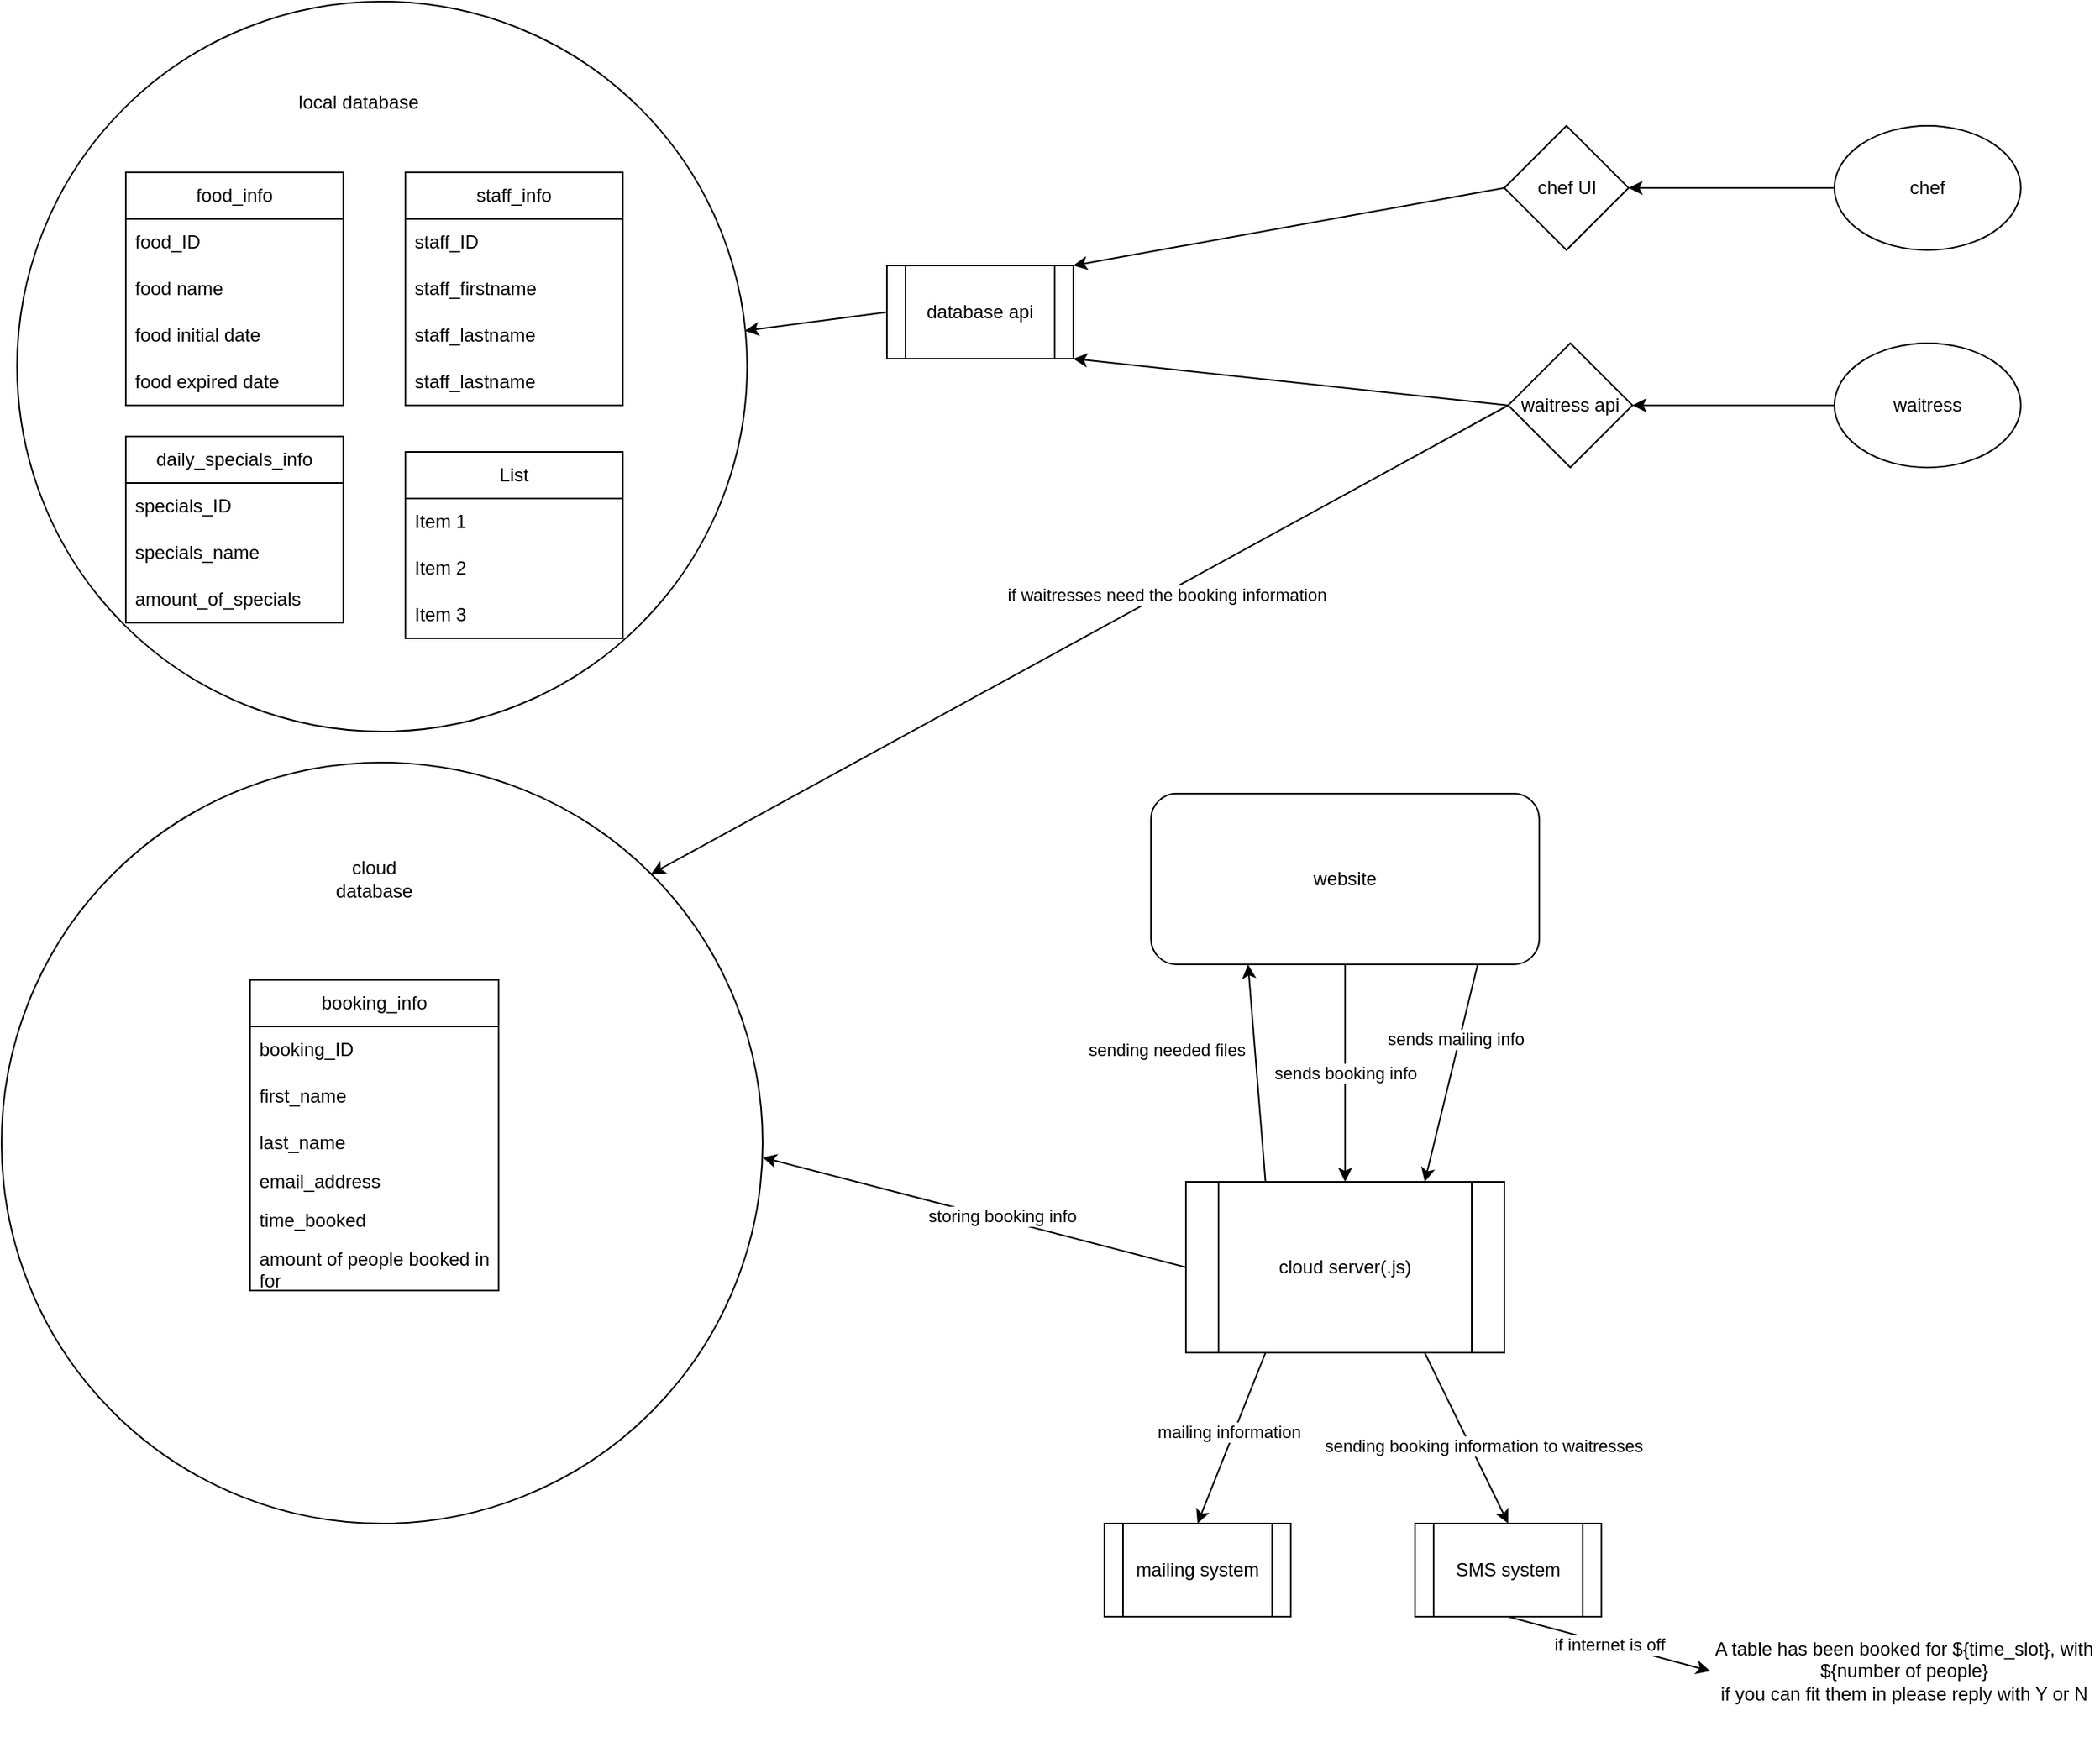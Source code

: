 <mxfile version="21.0.6" type="device"><diagram id="C5RBs43oDa-KdzZeNtuy" name="Page-1"><mxGraphModel dx="3149" dy="1277" grid="1" gridSize="10" guides="1" tooltips="1" connect="1" arrows="1" fold="1" page="1" pageScale="1" pageWidth="827" pageHeight="1169" math="0" shadow="0"><root><mxCell id="WIyWlLk6GJQsqaUBKTNV-0"/><mxCell id="WIyWlLk6GJQsqaUBKTNV-1" parent="WIyWlLk6GJQsqaUBKTNV-0"/><mxCell id="PIj8Yzg831zcHB6aFZkI-67" value="" style="ellipse;whiteSpace=wrap;html=1;aspect=fixed;" vertex="1" parent="WIyWlLk6GJQsqaUBKTNV-1"><mxGeometry x="-540" y="490" width="490" height="490" as="geometry"/></mxCell><mxCell id="WIyWlLk6GJQsqaUBKTNV-3" value="website" style="rounded=1;whiteSpace=wrap;html=1;fontSize=12;glass=0;strokeWidth=1;shadow=0;" parent="WIyWlLk6GJQsqaUBKTNV-1" vertex="1"><mxGeometry x="200" y="510" width="250" height="110" as="geometry"/></mxCell><mxCell id="PIj8Yzg831zcHB6aFZkI-3" value="cloud server(.js)" style="shape=process;whiteSpace=wrap;html=1;backgroundOutline=1;" vertex="1" parent="WIyWlLk6GJQsqaUBKTNV-1"><mxGeometry x="222.5" y="760" width="205" height="110" as="geometry"/></mxCell><mxCell id="PIj8Yzg831zcHB6aFZkI-5" value="mailing system" style="shape=process;whiteSpace=wrap;html=1;backgroundOutline=1;" vertex="1" parent="WIyWlLk6GJQsqaUBKTNV-1"><mxGeometry x="170" y="980" width="120" height="60" as="geometry"/></mxCell><mxCell id="PIj8Yzg831zcHB6aFZkI-17" value="SMS system" style="shape=process;whiteSpace=wrap;html=1;backgroundOutline=1;" vertex="1" parent="WIyWlLk6GJQsqaUBKTNV-1"><mxGeometry x="370" y="980" width="120" height="60" as="geometry"/></mxCell><mxCell id="PIj8Yzg831zcHB6aFZkI-20" value="A table has been booked for ${time_slot}, with ${number of people}&lt;br&gt;if you can fit them in please reply with Y or N" style="text;html=1;strokeColor=none;fillColor=none;align=center;verticalAlign=middle;whiteSpace=wrap;rounded=0;" vertex="1" parent="WIyWlLk6GJQsqaUBKTNV-1"><mxGeometry x="560" y="1020" width="250" height="110" as="geometry"/></mxCell><mxCell id="PIj8Yzg831zcHB6aFZkI-28" value="chef" style="ellipse;whiteSpace=wrap;html=1;" vertex="1" parent="WIyWlLk6GJQsqaUBKTNV-1"><mxGeometry x="640" y="80" width="120" height="80" as="geometry"/></mxCell><mxCell id="PIj8Yzg831zcHB6aFZkI-50" value="" style="ellipse;whiteSpace=wrap;html=1;aspect=fixed;movable=1;resizable=1;rotatable=1;deletable=1;editable=1;locked=0;connectable=1;" vertex="1" parent="WIyWlLk6GJQsqaUBKTNV-1"><mxGeometry x="-530" width="470" height="470" as="geometry"/></mxCell><mxCell id="PIj8Yzg831zcHB6aFZkI-29" value="waitress" style="ellipse;whiteSpace=wrap;html=1;" vertex="1" parent="WIyWlLk6GJQsqaUBKTNV-1"><mxGeometry x="640" y="220" width="120" height="80" as="geometry"/></mxCell><mxCell id="PIj8Yzg831zcHB6aFZkI-30" value="food_info" style="swimlane;fontStyle=0;childLayout=stackLayout;horizontal=1;startSize=30;horizontalStack=0;resizeParent=1;resizeParentMax=0;resizeLast=0;collapsible=1;marginBottom=0;whiteSpace=wrap;html=1;" vertex="1" parent="WIyWlLk6GJQsqaUBKTNV-1"><mxGeometry x="-460" y="110" width="140" height="150" as="geometry"/></mxCell><mxCell id="PIj8Yzg831zcHB6aFZkI-31" value="food_ID" style="text;strokeColor=none;fillColor=none;align=left;verticalAlign=middle;spacingLeft=4;spacingRight=4;overflow=hidden;points=[[0,0.5],[1,0.5]];portConstraint=eastwest;rotatable=0;whiteSpace=wrap;html=1;" vertex="1" parent="PIj8Yzg831zcHB6aFZkI-30"><mxGeometry y="30" width="140" height="30" as="geometry"/></mxCell><mxCell id="PIj8Yzg831zcHB6aFZkI-32" value="food name" style="text;strokeColor=none;fillColor=none;align=left;verticalAlign=middle;spacingLeft=4;spacingRight=4;overflow=hidden;points=[[0,0.5],[1,0.5]];portConstraint=eastwest;rotatable=0;whiteSpace=wrap;html=1;" vertex="1" parent="PIj8Yzg831zcHB6aFZkI-30"><mxGeometry y="60" width="140" height="30" as="geometry"/></mxCell><mxCell id="PIj8Yzg831zcHB6aFZkI-33" value="food initial date" style="text;strokeColor=none;fillColor=none;align=left;verticalAlign=middle;spacingLeft=4;spacingRight=4;overflow=hidden;points=[[0,0.5],[1,0.5]];portConstraint=eastwest;rotatable=0;whiteSpace=wrap;html=1;" vertex="1" parent="PIj8Yzg831zcHB6aFZkI-30"><mxGeometry y="90" width="140" height="30" as="geometry"/></mxCell><mxCell id="PIj8Yzg831zcHB6aFZkI-34" value="food expired date" style="text;strokeColor=none;fillColor=none;align=left;verticalAlign=middle;spacingLeft=4;spacingRight=4;overflow=hidden;points=[[0,0.5],[1,0.5]];portConstraint=eastwest;rotatable=0;whiteSpace=wrap;html=1;" vertex="1" parent="PIj8Yzg831zcHB6aFZkI-30"><mxGeometry y="120" width="140" height="30" as="geometry"/></mxCell><mxCell id="PIj8Yzg831zcHB6aFZkI-35" value="staff_info" style="swimlane;fontStyle=0;childLayout=stackLayout;horizontal=1;startSize=30;horizontalStack=0;resizeParent=1;resizeParentMax=0;resizeLast=0;collapsible=1;marginBottom=0;whiteSpace=wrap;html=1;" vertex="1" parent="WIyWlLk6GJQsqaUBKTNV-1"><mxGeometry x="-280" y="110" width="140" height="150" as="geometry"/></mxCell><mxCell id="PIj8Yzg831zcHB6aFZkI-36" value="staff_ID" style="text;strokeColor=none;fillColor=none;align=left;verticalAlign=middle;spacingLeft=4;spacingRight=4;overflow=hidden;points=[[0,0.5],[1,0.5]];portConstraint=eastwest;rotatable=0;whiteSpace=wrap;html=1;" vertex="1" parent="PIj8Yzg831zcHB6aFZkI-35"><mxGeometry y="30" width="140" height="30" as="geometry"/></mxCell><mxCell id="PIj8Yzg831zcHB6aFZkI-37" value="staff_firstname" style="text;strokeColor=none;fillColor=none;align=left;verticalAlign=middle;spacingLeft=4;spacingRight=4;overflow=hidden;points=[[0,0.5],[1,0.5]];portConstraint=eastwest;rotatable=0;whiteSpace=wrap;html=1;" vertex="1" parent="PIj8Yzg831zcHB6aFZkI-35"><mxGeometry y="60" width="140" height="30" as="geometry"/></mxCell><mxCell id="PIj8Yzg831zcHB6aFZkI-38" value="staff_lastname" style="text;strokeColor=none;fillColor=none;align=left;verticalAlign=middle;spacingLeft=4;spacingRight=4;overflow=hidden;points=[[0,0.5],[1,0.5]];portConstraint=eastwest;rotatable=0;whiteSpace=wrap;html=1;" vertex="1" parent="PIj8Yzg831zcHB6aFZkI-35"><mxGeometry y="90" width="140" height="30" as="geometry"/></mxCell><mxCell id="PIj8Yzg831zcHB6aFZkI-40" value="staff_lastname" style="text;strokeColor=none;fillColor=none;align=left;verticalAlign=middle;spacingLeft=4;spacingRight=4;overflow=hidden;points=[[0,0.5],[1,0.5]];portConstraint=eastwest;rotatable=0;whiteSpace=wrap;html=1;" vertex="1" parent="PIj8Yzg831zcHB6aFZkI-35"><mxGeometry y="120" width="140" height="30" as="geometry"/></mxCell><mxCell id="PIj8Yzg831zcHB6aFZkI-39" value="local database" style="text;html=1;strokeColor=none;fillColor=none;align=center;verticalAlign=middle;whiteSpace=wrap;rounded=0;" vertex="1" parent="WIyWlLk6GJQsqaUBKTNV-1"><mxGeometry x="-365" y="50" width="110" height="30" as="geometry"/></mxCell><mxCell id="PIj8Yzg831zcHB6aFZkI-41" value="daily_specials_info" style="swimlane;fontStyle=0;childLayout=stackLayout;horizontal=1;startSize=30;horizontalStack=0;resizeParent=1;resizeParentMax=0;resizeLast=0;collapsible=1;marginBottom=0;whiteSpace=wrap;html=1;" vertex="1" parent="WIyWlLk6GJQsqaUBKTNV-1"><mxGeometry x="-460" y="280" width="140" height="120" as="geometry"/></mxCell><mxCell id="PIj8Yzg831zcHB6aFZkI-42" value="specials_ID" style="text;strokeColor=none;fillColor=none;align=left;verticalAlign=middle;spacingLeft=4;spacingRight=4;overflow=hidden;points=[[0,0.5],[1,0.5]];portConstraint=eastwest;rotatable=0;whiteSpace=wrap;html=1;" vertex="1" parent="PIj8Yzg831zcHB6aFZkI-41"><mxGeometry y="30" width="140" height="30" as="geometry"/></mxCell><mxCell id="PIj8Yzg831zcHB6aFZkI-43" value="specials_name" style="text;strokeColor=none;fillColor=none;align=left;verticalAlign=middle;spacingLeft=4;spacingRight=4;overflow=hidden;points=[[0,0.5],[1,0.5]];portConstraint=eastwest;rotatable=0;whiteSpace=wrap;html=1;" vertex="1" parent="PIj8Yzg831zcHB6aFZkI-41"><mxGeometry y="60" width="140" height="30" as="geometry"/></mxCell><mxCell id="PIj8Yzg831zcHB6aFZkI-44" value="amount_of_specials" style="text;strokeColor=none;fillColor=none;align=left;verticalAlign=middle;spacingLeft=4;spacingRight=4;overflow=hidden;points=[[0,0.5],[1,0.5]];portConstraint=eastwest;rotatable=0;whiteSpace=wrap;html=1;" vertex="1" parent="PIj8Yzg831zcHB6aFZkI-41"><mxGeometry y="90" width="140" height="30" as="geometry"/></mxCell><mxCell id="PIj8Yzg831zcHB6aFZkI-46" value="List" style="swimlane;fontStyle=0;childLayout=stackLayout;horizontal=1;startSize=30;horizontalStack=0;resizeParent=1;resizeParentMax=0;resizeLast=0;collapsible=1;marginBottom=0;whiteSpace=wrap;html=1;" vertex="1" parent="WIyWlLk6GJQsqaUBKTNV-1"><mxGeometry x="-280" y="290" width="140" height="120" as="geometry"/></mxCell><mxCell id="PIj8Yzg831zcHB6aFZkI-47" value="Item 1" style="text;strokeColor=none;fillColor=none;align=left;verticalAlign=middle;spacingLeft=4;spacingRight=4;overflow=hidden;points=[[0,0.5],[1,0.5]];portConstraint=eastwest;rotatable=0;whiteSpace=wrap;html=1;" vertex="1" parent="PIj8Yzg831zcHB6aFZkI-46"><mxGeometry y="30" width="140" height="30" as="geometry"/></mxCell><mxCell id="PIj8Yzg831zcHB6aFZkI-48" value="Item 2" style="text;strokeColor=none;fillColor=none;align=left;verticalAlign=middle;spacingLeft=4;spacingRight=4;overflow=hidden;points=[[0,0.5],[1,0.5]];portConstraint=eastwest;rotatable=0;whiteSpace=wrap;html=1;" vertex="1" parent="PIj8Yzg831zcHB6aFZkI-46"><mxGeometry y="60" width="140" height="30" as="geometry"/></mxCell><mxCell id="PIj8Yzg831zcHB6aFZkI-49" value="Item 3" style="text;strokeColor=none;fillColor=none;align=left;verticalAlign=middle;spacingLeft=4;spacingRight=4;overflow=hidden;points=[[0,0.5],[1,0.5]];portConstraint=eastwest;rotatable=0;whiteSpace=wrap;html=1;" vertex="1" parent="PIj8Yzg831zcHB6aFZkI-46"><mxGeometry y="90" width="140" height="30" as="geometry"/></mxCell><mxCell id="PIj8Yzg831zcHB6aFZkI-51" value="database api" style="shape=process;whiteSpace=wrap;html=1;backgroundOutline=1;" vertex="1" parent="WIyWlLk6GJQsqaUBKTNV-1"><mxGeometry x="30" y="170" width="120" height="60" as="geometry"/></mxCell><mxCell id="PIj8Yzg831zcHB6aFZkI-55" value="chef UI" style="rhombus;whiteSpace=wrap;html=1;" vertex="1" parent="WIyWlLk6GJQsqaUBKTNV-1"><mxGeometry x="427.5" y="80" width="80" height="80" as="geometry"/></mxCell><mxCell id="PIj8Yzg831zcHB6aFZkI-8" value="booking_info" style="swimlane;fontStyle=0;childLayout=stackLayout;horizontal=1;startSize=30;horizontalStack=0;resizeParent=1;resizeParentMax=0;resizeLast=0;collapsible=1;marginBottom=0;whiteSpace=wrap;html=1;" vertex="1" parent="WIyWlLk6GJQsqaUBKTNV-1"><mxGeometry x="-380" y="630" width="160" height="200" as="geometry"/></mxCell><mxCell id="PIj8Yzg831zcHB6aFZkI-9" value="booking_ID" style="text;strokeColor=none;fillColor=none;align=left;verticalAlign=middle;spacingLeft=4;spacingRight=4;overflow=hidden;points=[[0,0.5],[1,0.5]];portConstraint=eastwest;rotatable=0;whiteSpace=wrap;html=1;" vertex="1" parent="PIj8Yzg831zcHB6aFZkI-8"><mxGeometry y="30" width="160" height="30" as="geometry"/></mxCell><mxCell id="PIj8Yzg831zcHB6aFZkI-10" value="first_name" style="text;strokeColor=none;fillColor=none;align=left;verticalAlign=middle;spacingLeft=4;spacingRight=4;overflow=hidden;points=[[0,0.5],[1,0.5]];portConstraint=eastwest;rotatable=0;whiteSpace=wrap;html=1;" vertex="1" parent="PIj8Yzg831zcHB6aFZkI-8"><mxGeometry y="60" width="160" height="30" as="geometry"/></mxCell><mxCell id="PIj8Yzg831zcHB6aFZkI-13" value="last_name" style="text;strokeColor=none;fillColor=none;align=left;verticalAlign=middle;spacingLeft=4;spacingRight=4;overflow=hidden;points=[[0,0.5],[1,0.5]];portConstraint=eastwest;rotatable=0;whiteSpace=wrap;html=1;" vertex="1" parent="PIj8Yzg831zcHB6aFZkI-8"><mxGeometry y="90" width="160" height="30" as="geometry"/></mxCell><mxCell id="PIj8Yzg831zcHB6aFZkI-11" value="email_address" style="text;strokeColor=none;fillColor=none;align=left;verticalAlign=middle;spacingLeft=4;spacingRight=4;overflow=hidden;points=[[0,0.5],[1,0.5]];portConstraint=eastwest;rotatable=0;whiteSpace=wrap;html=1;" vertex="1" parent="PIj8Yzg831zcHB6aFZkI-8"><mxGeometry y="120" width="160" height="20" as="geometry"/></mxCell><mxCell id="PIj8Yzg831zcHB6aFZkI-14" value="time_booked" style="text;strokeColor=none;fillColor=none;align=left;verticalAlign=middle;spacingLeft=4;spacingRight=4;overflow=hidden;points=[[0,0.5],[1,0.5]];portConstraint=eastwest;rotatable=0;whiteSpace=wrap;html=1;" vertex="1" parent="PIj8Yzg831zcHB6aFZkI-8"><mxGeometry y="140" width="160" height="30" as="geometry"/></mxCell><mxCell id="PIj8Yzg831zcHB6aFZkI-15" value="amount of people booked in for" style="text;strokeColor=none;fillColor=none;align=left;verticalAlign=middle;spacingLeft=4;spacingRight=4;overflow=hidden;points=[[0,0.5],[1,0.5]];portConstraint=eastwest;rotatable=0;whiteSpace=wrap;html=1;" vertex="1" parent="PIj8Yzg831zcHB6aFZkI-8"><mxGeometry y="170" width="160" height="30" as="geometry"/></mxCell><mxCell id="PIj8Yzg831zcHB6aFZkI-68" value="cloud database" style="text;html=1;strokeColor=none;fillColor=none;align=center;verticalAlign=middle;whiteSpace=wrap;rounded=0;" vertex="1" parent="WIyWlLk6GJQsqaUBKTNV-1"><mxGeometry x="-330" y="550" width="60" height="30" as="geometry"/></mxCell><mxCell id="PIj8Yzg831zcHB6aFZkI-70" value="" style="endArrow=classic;html=1;rounded=0;exitX=0.25;exitY=0;exitDx=0;exitDy=0;entryX=0.25;entryY=1;entryDx=0;entryDy=0;" edge="1" parent="WIyWlLk6GJQsqaUBKTNV-1" source="PIj8Yzg831zcHB6aFZkI-3" target="WIyWlLk6GJQsqaUBKTNV-3"><mxGeometry width="50" height="50" relative="1" as="geometry"><mxPoint x="240" y="690" as="sourcePoint"/><mxPoint x="290" y="640" as="targetPoint"/></mxGeometry></mxCell><mxCell id="PIj8Yzg831zcHB6aFZkI-73" value="sending needed files" style="edgeLabel;html=1;align=center;verticalAlign=middle;resizable=0;points=[];" vertex="1" connectable="0" parent="PIj8Yzg831zcHB6aFZkI-70"><mxGeometry x="0.24" y="-1" relative="1" as="geometry"><mxPoint x="-58" y="2" as="offset"/></mxGeometry></mxCell><mxCell id="PIj8Yzg831zcHB6aFZkI-71" value="sends booking info" style="endArrow=classic;html=1;rounded=0;exitX=0.5;exitY=1;exitDx=0;exitDy=0;entryX=0.5;entryY=0;entryDx=0;entryDy=0;" edge="1" parent="WIyWlLk6GJQsqaUBKTNV-1" source="WIyWlLk6GJQsqaUBKTNV-3" target="PIj8Yzg831zcHB6aFZkI-3"><mxGeometry width="50" height="50" relative="1" as="geometry"><mxPoint x="-20" y="700" as="sourcePoint"/><mxPoint x="30" y="650" as="targetPoint"/></mxGeometry></mxCell><mxCell id="PIj8Yzg831zcHB6aFZkI-72" value="" style="endArrow=classic;html=1;rounded=0;exitX=0.841;exitY=1.003;exitDx=0;exitDy=0;exitPerimeter=0;entryX=0.75;entryY=0;entryDx=0;entryDy=0;" edge="1" parent="WIyWlLk6GJQsqaUBKTNV-1" source="WIyWlLk6GJQsqaUBKTNV-3" target="PIj8Yzg831zcHB6aFZkI-3"><mxGeometry width="50" height="50" relative="1" as="geometry"><mxPoint x="-60" y="670" as="sourcePoint"/><mxPoint x="-10" y="620" as="targetPoint"/></mxGeometry></mxCell><mxCell id="PIj8Yzg831zcHB6aFZkI-74" value="sends mailing info" style="edgeLabel;html=1;align=center;verticalAlign=middle;resizable=0;points=[];" vertex="1" connectable="0" parent="PIj8Yzg831zcHB6aFZkI-72"><mxGeometry x="-0.305" y="-3" relative="1" as="geometry"><mxPoint as="offset"/></mxGeometry></mxCell><mxCell id="PIj8Yzg831zcHB6aFZkI-75" value="" style="endArrow=classic;html=1;rounded=0;entryX=1;entryY=0.519;entryDx=0;entryDy=0;entryPerimeter=0;exitX=0;exitY=0.5;exitDx=0;exitDy=0;" edge="1" parent="WIyWlLk6GJQsqaUBKTNV-1" source="PIj8Yzg831zcHB6aFZkI-3" target="PIj8Yzg831zcHB6aFZkI-67"><mxGeometry width="50" height="50" relative="1" as="geometry"><mxPoint x="170" y="840" as="sourcePoint"/><mxPoint x="140" y="780" as="targetPoint"/></mxGeometry></mxCell><mxCell id="PIj8Yzg831zcHB6aFZkI-76" value="storing booking info" style="edgeLabel;html=1;align=center;verticalAlign=middle;resizable=0;points=[];" vertex="1" connectable="0" parent="PIj8Yzg831zcHB6aFZkI-75"><mxGeometry x="-0.126" y="-2" relative="1" as="geometry"><mxPoint as="offset"/></mxGeometry></mxCell><mxCell id="PIj8Yzg831zcHB6aFZkI-77" value="" style="endArrow=classic;html=1;rounded=0;exitX=0.75;exitY=1;exitDx=0;exitDy=0;entryX=0.5;entryY=0;entryDx=0;entryDy=0;" edge="1" parent="WIyWlLk6GJQsqaUBKTNV-1" source="PIj8Yzg831zcHB6aFZkI-3" target="PIj8Yzg831zcHB6aFZkI-17"><mxGeometry width="50" height="50" relative="1" as="geometry"><mxPoint x="130" y="930" as="sourcePoint"/><mxPoint x="180" y="880" as="targetPoint"/></mxGeometry></mxCell><mxCell id="PIj8Yzg831zcHB6aFZkI-80" value="sending booking information to waitresses" style="edgeLabel;html=1;align=center;verticalAlign=middle;resizable=0;points=[];" vertex="1" connectable="0" parent="PIj8Yzg831zcHB6aFZkI-77"><mxGeometry x="-0.155" y="3" relative="1" as="geometry"><mxPoint x="12" y="15" as="offset"/></mxGeometry></mxCell><mxCell id="PIj8Yzg831zcHB6aFZkI-78" value="" style="endArrow=classic;html=1;rounded=0;exitX=0.25;exitY=1;exitDx=0;exitDy=0;entryX=0.5;entryY=0;entryDx=0;entryDy=0;" edge="1" parent="WIyWlLk6GJQsqaUBKTNV-1" source="PIj8Yzg831zcHB6aFZkI-3" target="PIj8Yzg831zcHB6aFZkI-5"><mxGeometry width="50" height="50" relative="1" as="geometry"><mxPoint x="80" y="920" as="sourcePoint"/><mxPoint x="130" y="870" as="targetPoint"/></mxGeometry></mxCell><mxCell id="PIj8Yzg831zcHB6aFZkI-79" value="mailing information" style="edgeLabel;html=1;align=center;verticalAlign=middle;resizable=0;points=[];" vertex="1" connectable="0" parent="PIj8Yzg831zcHB6aFZkI-78"><mxGeometry x="-0.421" y="-2" relative="1" as="geometry"><mxPoint x="-9" y="19" as="offset"/></mxGeometry></mxCell><mxCell id="PIj8Yzg831zcHB6aFZkI-81" value="if internet is off" style="endArrow=classic;html=1;rounded=0;exitX=0.5;exitY=1;exitDx=0;exitDy=0;entryX=0;entryY=0.5;entryDx=0;entryDy=0;" edge="1" parent="WIyWlLk6GJQsqaUBKTNV-1" source="PIj8Yzg831zcHB6aFZkI-17" target="PIj8Yzg831zcHB6aFZkI-20"><mxGeometry width="50" height="50" relative="1" as="geometry"><mxPoint x="440" y="1120" as="sourcePoint"/><mxPoint x="490" y="1070" as="targetPoint"/></mxGeometry></mxCell><mxCell id="PIj8Yzg831zcHB6aFZkI-82" value="waitress api" style="rhombus;whiteSpace=wrap;html=1;" vertex="1" parent="WIyWlLk6GJQsqaUBKTNV-1"><mxGeometry x="430" y="220" width="80" height="80" as="geometry"/></mxCell><mxCell id="PIj8Yzg831zcHB6aFZkI-83" value="" style="endArrow=classic;html=1;rounded=0;exitX=0;exitY=0.5;exitDx=0;exitDy=0;entryX=1;entryY=0;entryDx=0;entryDy=0;" edge="1" parent="WIyWlLk6GJQsqaUBKTNV-1" source="PIj8Yzg831zcHB6aFZkI-82" target="PIj8Yzg831zcHB6aFZkI-67"><mxGeometry width="50" height="50" relative="1" as="geometry"><mxPoint x="230" y="330" as="sourcePoint"/><mxPoint x="280" y="280" as="targetPoint"/></mxGeometry></mxCell><mxCell id="PIj8Yzg831zcHB6aFZkI-84" value="if waitresses need the booking information" style="edgeLabel;html=1;align=center;verticalAlign=middle;resizable=0;points=[];" vertex="1" connectable="0" parent="PIj8Yzg831zcHB6aFZkI-83"><mxGeometry x="-0.199" y="1" relative="1" as="geometry"><mxPoint as="offset"/></mxGeometry></mxCell><mxCell id="PIj8Yzg831zcHB6aFZkI-85" value="" style="endArrow=classic;html=1;rounded=0;exitX=0;exitY=0.5;exitDx=0;exitDy=0;entryX=1;entryY=0.5;entryDx=0;entryDy=0;" edge="1" parent="WIyWlLk6GJQsqaUBKTNV-1" source="PIj8Yzg831zcHB6aFZkI-28" target="PIj8Yzg831zcHB6aFZkI-55"><mxGeometry width="50" height="50" relative="1" as="geometry"><mxPoint x="580" y="140" as="sourcePoint"/><mxPoint x="630" y="90" as="targetPoint"/></mxGeometry></mxCell><mxCell id="PIj8Yzg831zcHB6aFZkI-86" value="" style="endArrow=classic;html=1;rounded=0;exitX=0;exitY=0.5;exitDx=0;exitDy=0;entryX=1;entryY=0.5;entryDx=0;entryDy=0;" edge="1" parent="WIyWlLk6GJQsqaUBKTNV-1" source="PIj8Yzg831zcHB6aFZkI-29" target="PIj8Yzg831zcHB6aFZkI-82"><mxGeometry width="50" height="50" relative="1" as="geometry"><mxPoint x="570" y="370" as="sourcePoint"/><mxPoint x="620" y="320" as="targetPoint"/></mxGeometry></mxCell><mxCell id="PIj8Yzg831zcHB6aFZkI-87" value="" style="endArrow=classic;html=1;rounded=0;exitX=0;exitY=0.5;exitDx=0;exitDy=0;entryX=1;entryY=0;entryDx=0;entryDy=0;" edge="1" parent="WIyWlLk6GJQsqaUBKTNV-1" source="PIj8Yzg831zcHB6aFZkI-55" target="PIj8Yzg831zcHB6aFZkI-51"><mxGeometry width="50" height="50" relative="1" as="geometry"><mxPoint x="310" y="130" as="sourcePoint"/><mxPoint x="360" y="80" as="targetPoint"/></mxGeometry></mxCell><mxCell id="PIj8Yzg831zcHB6aFZkI-88" value="" style="endArrow=classic;html=1;rounded=0;exitX=0;exitY=0.5;exitDx=0;exitDy=0;entryX=1;entryY=1;entryDx=0;entryDy=0;" edge="1" parent="WIyWlLk6GJQsqaUBKTNV-1" source="PIj8Yzg831zcHB6aFZkI-82" target="PIj8Yzg831zcHB6aFZkI-51"><mxGeometry width="50" height="50" relative="1" as="geometry"><mxPoint x="310" y="260" as="sourcePoint"/><mxPoint x="360" y="210" as="targetPoint"/></mxGeometry></mxCell><mxCell id="PIj8Yzg831zcHB6aFZkI-89" value="" style="endArrow=classic;html=1;rounded=0;exitX=0;exitY=0.5;exitDx=0;exitDy=0;entryX=0.997;entryY=0.451;entryDx=0;entryDy=0;entryPerimeter=0;" edge="1" parent="WIyWlLk6GJQsqaUBKTNV-1" source="PIj8Yzg831zcHB6aFZkI-51" target="PIj8Yzg831zcHB6aFZkI-50"><mxGeometry width="50" height="50" relative="1" as="geometry"><mxPoint x="40" y="120" as="sourcePoint"/><mxPoint x="90" y="70" as="targetPoint"/></mxGeometry></mxCell></root></mxGraphModel></diagram></mxfile>